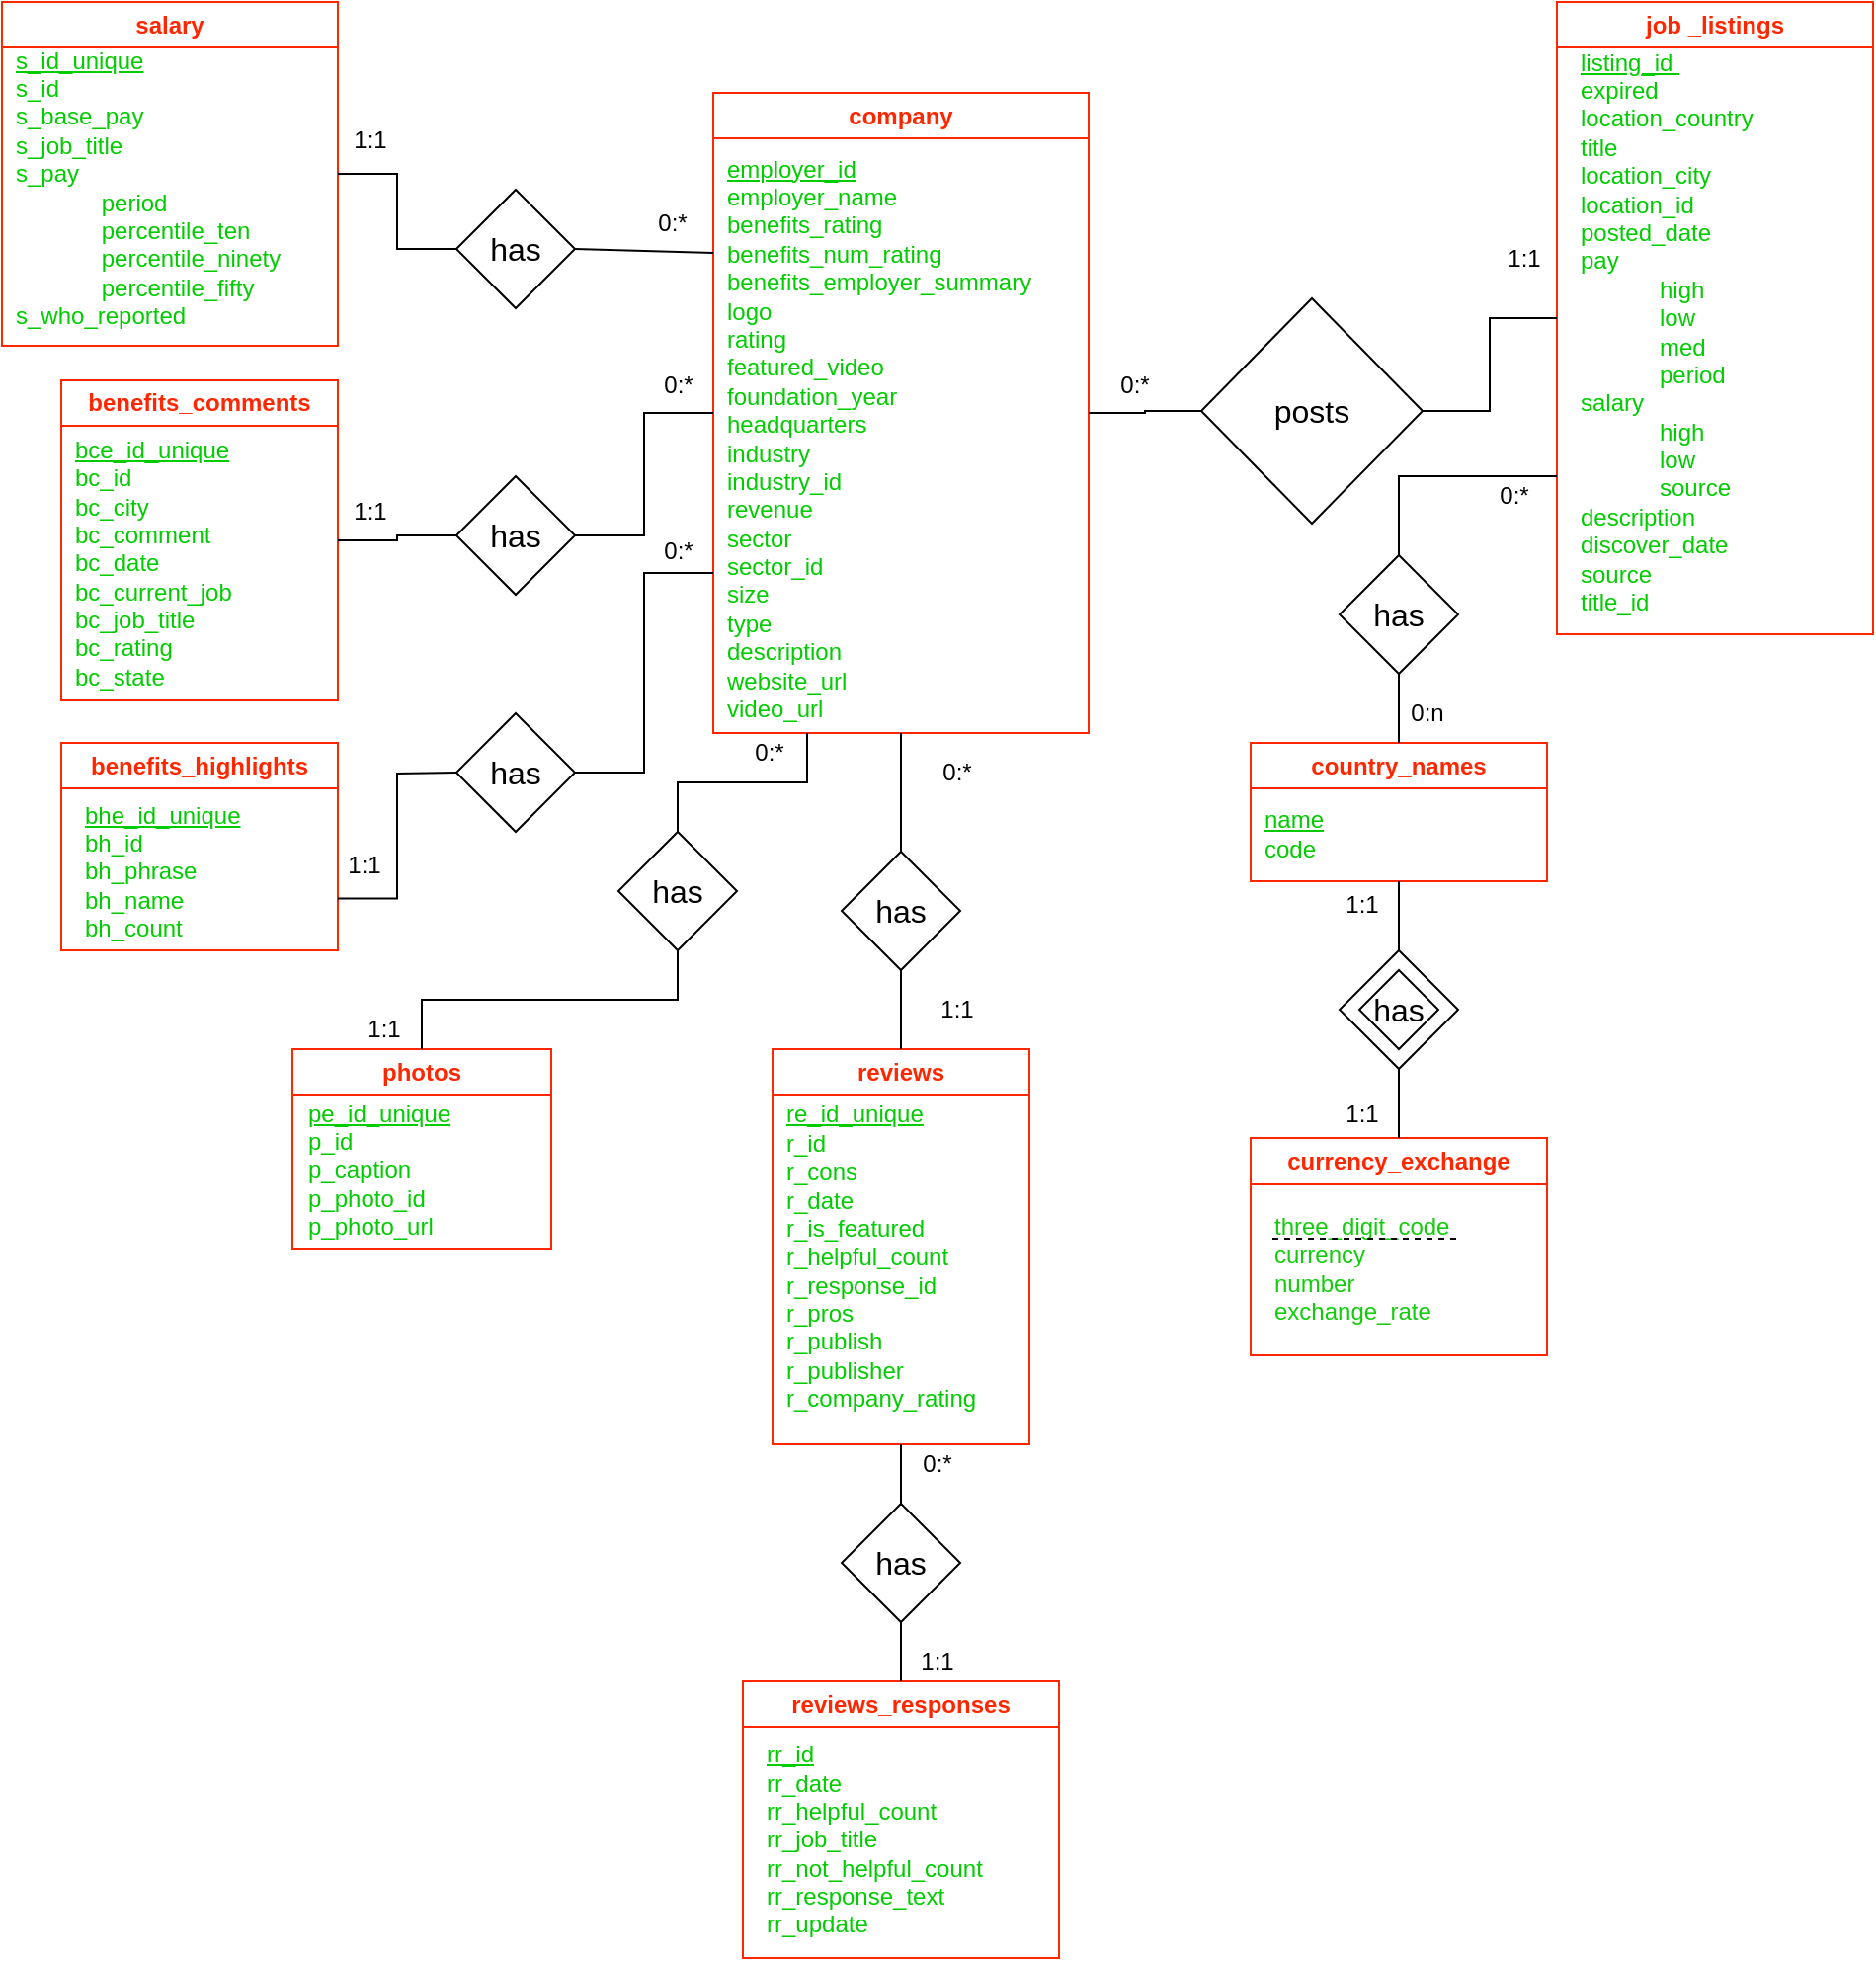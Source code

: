 <mxfile version="21.1.8" type="device">
  <diagram name="Page-1" id="e4mxoKHnR1RlSHyS7ilc">
    <mxGraphModel dx="386" dy="476" grid="1" gridSize="10" guides="1" tooltips="1" connect="1" arrows="1" fold="1" page="1" pageScale="1" pageWidth="850" pageHeight="1100" math="0" shadow="0">
      <root>
        <mxCell id="0" />
        <mxCell id="1" parent="0" />
        <mxCell id="_ICEIOHpA0E_arMUJKk7-4" value="&lt;font color=&quot;#ff2600&quot;&gt;&lt;span style=&quot;caret-color: rgb(255, 38, 0);&quot;&gt;company&lt;/span&gt;&lt;/font&gt;" style="swimlane;whiteSpace=wrap;html=1;strokeColor=#ff2600;" parent="1" vertex="1">
          <mxGeometry x="473" y="126" width="190" height="324" as="geometry" />
        </mxCell>
        <mxCell id="_ICEIOHpA0E_arMUJKk7-5" value="&lt;div style=&quot;&quot;&gt;&lt;font color=&quot;#00cc00&quot;&gt;&lt;span style=&quot;caret-color: rgb(0, 204, 0);&quot;&gt;&lt;u&gt;employer_id&lt;/u&gt;&lt;/span&gt;&lt;/font&gt;&lt;/div&gt;&lt;div style=&quot;&quot;&gt;&lt;font color=&quot;#00cc00&quot;&gt;&lt;span style=&quot;caret-color: rgb(0, 204, 0);&quot;&gt;employer_name&lt;/span&gt;&lt;/font&gt;&lt;/div&gt;&lt;div style=&quot;&quot;&gt;&lt;font color=&quot;#00cc00&quot;&gt;&lt;span style=&quot;caret-color: rgb(0, 204, 0);&quot;&gt;benefits_rating&lt;/span&gt;&lt;/font&gt;&lt;/div&gt;&lt;div style=&quot;&quot;&gt;&lt;font color=&quot;#00cc00&quot;&gt;&lt;span style=&quot;caret-color: rgb(0, 204, 0);&quot;&gt;benefits_num_rating&lt;/span&gt;&lt;/font&gt;&lt;/div&gt;&lt;div style=&quot;&quot;&gt;&lt;font color=&quot;#00cc00&quot;&gt;&lt;span style=&quot;caret-color: rgb(0, 204, 0);&quot;&gt;benefits_employer_summary&lt;/span&gt;&lt;/font&gt;&lt;/div&gt;&lt;div style=&quot;&quot;&gt;&lt;font color=&quot;#00cc00&quot;&gt;&lt;span style=&quot;caret-color: rgb(0, 204, 0);&quot;&gt;logo&lt;/span&gt;&lt;/font&gt;&lt;/div&gt;&lt;div style=&quot;&quot;&gt;&lt;font color=&quot;#00cc00&quot;&gt;&lt;span style=&quot;caret-color: rgb(0, 204, 0);&quot;&gt;rating&lt;/span&gt;&lt;/font&gt;&lt;/div&gt;&lt;div style=&quot;&quot;&gt;&lt;font color=&quot;#00cc00&quot;&gt;&lt;span style=&quot;caret-color: rgb(0, 204, 0);&quot;&gt;featured_video&lt;/span&gt;&lt;/font&gt;&lt;/div&gt;&lt;div style=&quot;&quot;&gt;&lt;font color=&quot;#00cc00&quot;&gt;&lt;span style=&quot;caret-color: rgb(0, 204, 0);&quot;&gt;foundation_year&lt;/span&gt;&lt;/font&gt;&lt;/div&gt;&lt;div style=&quot;&quot;&gt;&lt;font color=&quot;#00cc00&quot;&gt;&lt;span style=&quot;caret-color: rgb(0, 204, 0);&quot;&gt;headquarters&lt;/span&gt;&lt;/font&gt;&lt;/div&gt;&lt;div style=&quot;&quot;&gt;&lt;font color=&quot;#00cc00&quot;&gt;&lt;span style=&quot;caret-color: rgb(0, 204, 0);&quot;&gt;industry&lt;/span&gt;&lt;/font&gt;&lt;/div&gt;&lt;div style=&quot;&quot;&gt;&lt;font color=&quot;#00cc00&quot;&gt;&lt;span style=&quot;caret-color: rgb(0, 204, 0);&quot;&gt;industry_id&lt;/span&gt;&lt;/font&gt;&lt;/div&gt;&lt;div style=&quot;&quot;&gt;&lt;font color=&quot;#00cc00&quot;&gt;&lt;span style=&quot;caret-color: rgb(0, 204, 0);&quot;&gt;revenue&lt;/span&gt;&lt;/font&gt;&lt;/div&gt;&lt;div style=&quot;&quot;&gt;&lt;font color=&quot;#00cc00&quot;&gt;&lt;span style=&quot;caret-color: rgb(0, 204, 0);&quot;&gt;sector&lt;/span&gt;&lt;/font&gt;&lt;/div&gt;&lt;div style=&quot;&quot;&gt;&lt;font color=&quot;#00cc00&quot;&gt;&lt;span style=&quot;caret-color: rgb(0, 204, 0);&quot;&gt;sector_id&lt;/span&gt;&lt;/font&gt;&lt;/div&gt;&lt;div style=&quot;&quot;&gt;&lt;font color=&quot;#00cc00&quot;&gt;&lt;span style=&quot;caret-color: rgb(0, 204, 0);&quot;&gt;size&lt;/span&gt;&lt;/font&gt;&lt;/div&gt;&lt;div style=&quot;&quot;&gt;&lt;font color=&quot;#00cc00&quot;&gt;&lt;span style=&quot;caret-color: rgb(0, 204, 0);&quot;&gt;type&lt;/span&gt;&lt;/font&gt;&lt;/div&gt;&lt;div style=&quot;&quot;&gt;&lt;font color=&quot;#00cc00&quot;&gt;&lt;span style=&quot;caret-color: rgb(0, 204, 0);&quot;&gt;description&lt;/span&gt;&lt;/font&gt;&lt;/div&gt;&lt;div style=&quot;&quot;&gt;&lt;font color=&quot;#00cc00&quot;&gt;&lt;span style=&quot;caret-color: rgb(0, 204, 0);&quot;&gt;website_url&lt;/span&gt;&lt;/font&gt;&lt;/div&gt;&lt;div style=&quot;&quot;&gt;&lt;font color=&quot;#00cc00&quot;&gt;&lt;span style=&quot;caret-color: rgb(0, 204, 0);&quot;&gt;video_url&lt;/span&gt;&lt;/font&gt;&lt;/div&gt;" style="text;html=1;align=left;verticalAlign=middle;resizable=0;points=[];autosize=1;strokeColor=none;fillColor=none;" parent="_ICEIOHpA0E_arMUJKk7-4" vertex="1">
          <mxGeometry x="5" y="30" width="180" height="290" as="geometry" />
        </mxCell>
        <mxCell id="_ICEIOHpA0E_arMUJKk7-11" value="&lt;font color=&quot;#ff2600&quot;&gt;&lt;span style=&quot;caret-color: rgb(255, 38, 0);&quot;&gt;photos&lt;/span&gt;&lt;/font&gt;" style="swimlane;whiteSpace=wrap;html=1;strokeColor=#ff2600;" parent="1" vertex="1">
          <mxGeometry x="260" y="610" width="131" height="101" as="geometry" />
        </mxCell>
        <mxCell id="_ICEIOHpA0E_arMUJKk7-12" value="&lt;div style=&quot;&quot;&gt;&lt;font color=&quot;#00cc00&quot;&gt;&lt;span style=&quot;caret-color: rgb(0, 204, 0);&quot;&gt;&lt;u&gt;pe_id_unique&lt;/u&gt;&lt;/span&gt;&lt;/font&gt;&lt;/div&gt;&lt;div style=&quot;&quot;&gt;&lt;font color=&quot;#00cc00&quot;&gt;&lt;span style=&quot;caret-color: rgb(0, 204, 0);&quot;&gt;p_id&lt;/span&gt;&lt;/font&gt;&lt;/div&gt;&lt;div style=&quot;&quot;&gt;&lt;font color=&quot;#00cc00&quot;&gt;&lt;span style=&quot;caret-color: rgb(0, 204, 0);&quot;&gt;p_caption&lt;/span&gt;&lt;/font&gt;&lt;/div&gt;&lt;div style=&quot;&quot;&gt;&lt;font color=&quot;#00cc00&quot;&gt;&lt;span style=&quot;caret-color: rgb(0, 204, 0);&quot;&gt;p_photo_id&lt;/span&gt;&lt;/font&gt;&lt;/div&gt;&lt;div style=&quot;&quot;&gt;&lt;font color=&quot;#00cc00&quot;&gt;&lt;span style=&quot;caret-color: rgb(0, 204, 0);&quot;&gt;p_photo_url&lt;/span&gt;&lt;/font&gt;&lt;/div&gt;" style="text;html=1;align=left;verticalAlign=middle;resizable=0;points=[];autosize=1;strokeColor=none;fillColor=none;" parent="_ICEIOHpA0E_arMUJKk7-11" vertex="1">
          <mxGeometry x="6" y="21" width="100" height="80" as="geometry" />
        </mxCell>
        <mxCell id="_ICEIOHpA0E_arMUJKk7-13" value="&lt;font color=&quot;#ff2600&quot;&gt;&lt;span style=&quot;caret-color: rgb(255, 38, 0);&quot;&gt;reviews&lt;/span&gt;&lt;/font&gt;" style="swimlane;whiteSpace=wrap;html=1;strokeColor=#ff2600;" parent="1" vertex="1">
          <mxGeometry x="503" y="610" width="130" height="200" as="geometry" />
        </mxCell>
        <mxCell id="_ICEIOHpA0E_arMUJKk7-14" value="&lt;div style=&quot;&quot;&gt;&lt;font color=&quot;#00cc00&quot;&gt;&lt;span style=&quot;caret-color: rgb(0, 204, 0);&quot;&gt;&lt;u&gt;re_id_unique&lt;/u&gt;&lt;/span&gt;&lt;/font&gt;&lt;/div&gt;&lt;div style=&quot;&quot;&gt;&lt;font color=&quot;#00cc00&quot;&gt;&lt;span style=&quot;caret-color: rgb(0, 204, 0);&quot;&gt;r_id&lt;/span&gt;&lt;/font&gt;&lt;/div&gt;&lt;div style=&quot;&quot;&gt;&lt;font color=&quot;#00cc00&quot;&gt;&lt;span style=&quot;caret-color: rgb(0, 204, 0);&quot;&gt;r_cons&lt;/span&gt;&lt;/font&gt;&lt;/div&gt;&lt;div style=&quot;&quot;&gt;&lt;font color=&quot;#00cc00&quot;&gt;&lt;span style=&quot;caret-color: rgb(0, 204, 0);&quot;&gt;r_date&lt;/span&gt;&lt;/font&gt;&lt;/div&gt;&lt;div style=&quot;&quot;&gt;&lt;font color=&quot;#00cc00&quot;&gt;&lt;span style=&quot;caret-color: rgb(0, 204, 0);&quot;&gt;r_is_featured&lt;/span&gt;&lt;/font&gt;&lt;/div&gt;&lt;div style=&quot;&quot;&gt;&lt;font color=&quot;#00cc00&quot;&gt;&lt;span style=&quot;caret-color: rgb(0, 204, 0);&quot;&gt;r_helpful_count&lt;/span&gt;&lt;/font&gt;&lt;/div&gt;&lt;div style=&quot;&quot;&gt;&lt;font color=&quot;#00cc00&quot;&gt;&lt;span style=&quot;caret-color: rgb(0, 204, 0);&quot;&gt;r_response_id&lt;/span&gt;&lt;/font&gt;&lt;/div&gt;&lt;div style=&quot;&quot;&gt;&lt;font color=&quot;#00cc00&quot;&gt;&lt;span style=&quot;caret-color: rgb(0, 204, 0);&quot;&gt;r_pros&lt;/span&gt;&lt;/font&gt;&lt;/div&gt;&lt;div style=&quot;&quot;&gt;&lt;font color=&quot;#00cc00&quot;&gt;&lt;span style=&quot;caret-color: rgb(0, 204, 0);&quot;&gt;r_publish&lt;/span&gt;&lt;/font&gt;&lt;/div&gt;&lt;div style=&quot;&quot;&gt;&lt;font color=&quot;#00cc00&quot;&gt;&lt;span style=&quot;caret-color: rgb(0, 204, 0);&quot;&gt;r_publisher&lt;/span&gt;&lt;/font&gt;&lt;/div&gt;&lt;div style=&quot;&quot;&gt;&lt;font color=&quot;#00cc00&quot;&gt;&lt;span style=&quot;caret-color: rgb(0, 204, 0);&quot;&gt;r_company_rating&lt;/span&gt;&lt;/font&gt;&lt;/div&gt;" style="text;html=1;align=left;verticalAlign=middle;resizable=0;points=[];autosize=1;strokeColor=none;fillColor=none;" parent="_ICEIOHpA0E_arMUJKk7-13" vertex="1">
          <mxGeometry x="5" y="20" width="120" height="170" as="geometry" />
        </mxCell>
        <mxCell id="mNTclB5nGiLtDmcSX_Mv-4" value="&lt;font color=&quot;#ff2600&quot;&gt;&lt;span style=&quot;caret-color: rgb(255, 38, 0);&quot;&gt;benefits_comments&lt;/span&gt;&lt;/font&gt;" style="swimlane;whiteSpace=wrap;html=1;strokeColor=#ff2600;" parent="1" vertex="1">
          <mxGeometry x="143" y="271.5" width="140" height="162" as="geometry" />
        </mxCell>
        <mxCell id="mNTclB5nGiLtDmcSX_Mv-5" value="&lt;div style=&quot;&quot;&gt;&lt;font color=&quot;#00cc00&quot;&gt;&lt;span style=&quot;caret-color: rgb(0, 204, 0);&quot;&gt;&lt;u&gt;bce_id_unique&lt;/u&gt;&lt;/span&gt;&lt;/font&gt;&lt;/div&gt;&lt;div style=&quot;&quot;&gt;&lt;font color=&quot;#00cc00&quot;&gt;&lt;span style=&quot;caret-color: rgb(0, 204, 0);&quot;&gt;bc_id&lt;/span&gt;&lt;/font&gt;&lt;/div&gt;&lt;div style=&quot;&quot;&gt;&lt;font color=&quot;#00cc00&quot;&gt;&lt;span style=&quot;caret-color: rgb(0, 204, 0);&quot;&gt;bc_city&lt;/span&gt;&lt;/font&gt;&lt;/div&gt;&lt;div style=&quot;&quot;&gt;&lt;font color=&quot;#00cc00&quot;&gt;&lt;span style=&quot;caret-color: rgb(0, 204, 0);&quot;&gt;bc_comment&lt;/span&gt;&lt;/font&gt;&lt;/div&gt;&lt;div style=&quot;&quot;&gt;&lt;font color=&quot;#00cc00&quot;&gt;&lt;span style=&quot;caret-color: rgb(0, 204, 0);&quot;&gt;bc_date&lt;/span&gt;&lt;/font&gt;&lt;/div&gt;&lt;div style=&quot;&quot;&gt;&lt;font color=&quot;#00cc00&quot;&gt;&lt;span style=&quot;caret-color: rgb(0, 204, 0);&quot;&gt;bc_current_job&lt;/span&gt;&lt;/font&gt;&lt;/div&gt;&lt;div style=&quot;&quot;&gt;&lt;font color=&quot;#00cc00&quot;&gt;&lt;span style=&quot;caret-color: rgb(0, 204, 0);&quot;&gt;bc_job_title&lt;/span&gt;&lt;/font&gt;&lt;/div&gt;&lt;div style=&quot;&quot;&gt;&lt;font color=&quot;#00cc00&quot;&gt;&lt;span style=&quot;caret-color: rgb(0, 204, 0);&quot;&gt;bc_rating&lt;/span&gt;&lt;/font&gt;&lt;/div&gt;&lt;div style=&quot;&quot;&gt;&lt;font color=&quot;#00cc00&quot;&gt;&lt;span style=&quot;caret-color: rgb(0, 204, 0);&quot;&gt;bc_state&lt;/span&gt;&lt;/font&gt;&lt;/div&gt;" style="text;html=1;align=left;verticalAlign=middle;resizable=0;points=[];autosize=1;strokeColor=none;fillColor=none;" parent="mNTclB5nGiLtDmcSX_Mv-4" vertex="1">
          <mxGeometry x="5" y="22" width="100" height="140" as="geometry" />
        </mxCell>
        <mxCell id="mNTclB5nGiLtDmcSX_Mv-7" value="&lt;font color=&quot;#ff2600&quot;&gt;&lt;span style=&quot;caret-color: rgb(255, 38, 0);&quot;&gt;benefits_highlights&lt;/span&gt;&lt;/font&gt;" style="swimlane;whiteSpace=wrap;html=1;strokeColor=#ff2600;" parent="1" vertex="1">
          <mxGeometry x="143" y="455" width="140" height="105" as="geometry" />
        </mxCell>
        <mxCell id="mNTclB5nGiLtDmcSX_Mv-8" value="&lt;div style=&quot;&quot;&gt;&lt;font color=&quot;#00cc00&quot;&gt;&lt;span style=&quot;caret-color: rgb(0, 204, 0);&quot;&gt;&lt;u&gt;bhe_id_unique&lt;/u&gt;&lt;/span&gt;&lt;/font&gt;&lt;/div&gt;&lt;div style=&quot;&quot;&gt;&lt;font color=&quot;#00cc00&quot;&gt;&lt;span style=&quot;caret-color: rgb(0, 204, 0);&quot;&gt;bh_id&lt;/span&gt;&lt;/font&gt;&lt;/div&gt;&lt;div style=&quot;&quot;&gt;&lt;font color=&quot;#00cc00&quot;&gt;&lt;span style=&quot;caret-color: rgb(0, 204, 0);&quot;&gt;bh_phrase&lt;/span&gt;&lt;/font&gt;&lt;/div&gt;&lt;div style=&quot;&quot;&gt;&lt;font color=&quot;#00cc00&quot;&gt;&lt;span style=&quot;caret-color: rgb(0, 204, 0);&quot;&gt;bh_name&lt;/span&gt;&lt;/font&gt;&lt;/div&gt;&lt;div style=&quot;&quot;&gt;&lt;font color=&quot;#00cc00&quot;&gt;&lt;span style=&quot;caret-color: rgb(0, 204, 0);&quot;&gt;bh_count&lt;/span&gt;&lt;/font&gt;&lt;/div&gt;" style="text;html=1;align=left;verticalAlign=middle;resizable=0;points=[];autosize=1;strokeColor=none;fillColor=none;" parent="mNTclB5nGiLtDmcSX_Mv-7" vertex="1">
          <mxGeometry x="10" y="25" width="100" height="80" as="geometry" />
        </mxCell>
        <mxCell id="mNTclB5nGiLtDmcSX_Mv-11" value="&lt;font color=&quot;#ff2600&quot;&gt;&lt;span style=&quot;caret-color: rgb(255, 38, 0);&quot;&gt;reviews_responses&lt;/span&gt;&lt;/font&gt;" style="swimlane;whiteSpace=wrap;html=1;strokeColor=#ff2600;" parent="1" vertex="1">
          <mxGeometry x="488" y="930" width="160" height="140" as="geometry" />
        </mxCell>
        <mxCell id="mNTclB5nGiLtDmcSX_Mv-12" value="&lt;div style=&quot;&quot;&gt;&lt;font color=&quot;#00cc00&quot;&gt;&lt;span style=&quot;caret-color: rgb(0, 204, 0);&quot;&gt;&lt;u&gt;rr_id&lt;/u&gt;&lt;/span&gt;&lt;/font&gt;&lt;/div&gt;&lt;div style=&quot;&quot;&gt;&lt;font color=&quot;#00cc00&quot;&gt;&lt;span style=&quot;caret-color: rgb(0, 204, 0);&quot;&gt;rr_date&lt;/span&gt;&lt;/font&gt;&lt;/div&gt;&lt;div style=&quot;&quot;&gt;&lt;font color=&quot;#00cc00&quot;&gt;&lt;span style=&quot;caret-color: rgb(0, 204, 0);&quot;&gt;rr_helpful_count&lt;/span&gt;&lt;/font&gt;&lt;/div&gt;&lt;div style=&quot;&quot;&gt;&lt;font color=&quot;#00cc00&quot;&gt;&lt;span style=&quot;caret-color: rgb(0, 204, 0);&quot;&gt;rr_job_title&lt;/span&gt;&lt;/font&gt;&lt;/div&gt;&lt;div style=&quot;&quot;&gt;&lt;font color=&quot;#00cc00&quot;&gt;&lt;span style=&quot;caret-color: rgb(0, 204, 0);&quot;&gt;rr_not_helpful_count&lt;/span&gt;&lt;/font&gt;&lt;/div&gt;&lt;div style=&quot;&quot;&gt;&lt;font color=&quot;#00cc00&quot;&gt;&lt;span style=&quot;caret-color: rgb(0, 204, 0);&quot;&gt;rr_response_text&lt;/span&gt;&lt;/font&gt;&lt;/div&gt;&lt;div style=&quot;&quot;&gt;&lt;font color=&quot;#00cc00&quot;&gt;&lt;span style=&quot;caret-color: rgb(0, 204, 0);&quot;&gt;rr_update&lt;/span&gt;&lt;/font&gt;&lt;/div&gt;" style="text;html=1;align=left;verticalAlign=middle;resizable=0;points=[];autosize=1;strokeColor=none;fillColor=none;" parent="mNTclB5nGiLtDmcSX_Mv-11" vertex="1">
          <mxGeometry x="10" y="25" width="130" height="110" as="geometry" />
        </mxCell>
        <mxCell id="mNTclB5nGiLtDmcSX_Mv-13" value="&lt;font color=&quot;#ff2600&quot;&gt;&lt;span style=&quot;caret-color: rgb(255, 38, 0);&quot;&gt;salary&lt;/span&gt;&lt;/font&gt;" style="swimlane;whiteSpace=wrap;html=1;strokeColor=#ff2600;startSize=23;" parent="1" vertex="1">
          <mxGeometry x="113" y="80" width="170" height="174" as="geometry" />
        </mxCell>
        <mxCell id="mNTclB5nGiLtDmcSX_Mv-14" value="&lt;div style=&quot;&quot;&gt;&lt;font color=&quot;#00cc00&quot;&gt;&lt;span style=&quot;caret-color: rgb(0, 204, 0);&quot;&gt;&lt;u&gt;s_id_unique&lt;/u&gt;&lt;/span&gt;&lt;/font&gt;&lt;/div&gt;&lt;div style=&quot;&quot;&gt;&lt;font color=&quot;#00cc00&quot;&gt;&lt;span style=&quot;caret-color: rgb(0, 204, 0);&quot;&gt;s_id&lt;/span&gt;&lt;/font&gt;&lt;/div&gt;&lt;div style=&quot;&quot;&gt;&lt;font color=&quot;#00cc00&quot;&gt;&lt;span style=&quot;caret-color: rgb(0, 204, 0);&quot;&gt;s_base_pay&lt;/span&gt;&lt;/font&gt;&lt;/div&gt;&lt;div style=&quot;&quot;&gt;&lt;font color=&quot;#00cc00&quot;&gt;&lt;span style=&quot;caret-color: rgb(0, 204, 0);&quot;&gt;s_job_title&lt;/span&gt;&lt;/font&gt;&lt;/div&gt;&lt;div style=&quot;&quot;&gt;&lt;span style=&quot;caret-color: rgb(0, 204, 0); color: rgb(0, 204, 0); background-color: initial;&quot;&gt;s_pay&lt;/span&gt;&lt;/div&gt;&lt;blockquote style=&quot;margin: 0 0 0 40px; border: none; padding: 0px;&quot;&gt;&lt;span style=&quot;caret-color: rgb(0, 204, 0); color: rgb(0, 204, 0); white-space: pre;&quot;&gt; &lt;/span&gt;&lt;span style=&quot;caret-color: rgb(0, 204, 0); color: rgb(0, 204, 0);&quot;&gt;period&lt;br&gt;&lt;/span&gt;&lt;span style=&quot;caret-color: rgb(0, 204, 0); color: rgb(0, 204, 0); white-space: pre;&quot;&gt; &lt;/span&gt;&lt;span style=&quot;caret-color: rgb(0, 204, 0); color: rgb(0, 204, 0);&quot;&gt;percentile_ten&lt;br&gt;&lt;/span&gt;&lt;span style=&quot;caret-color: rgb(0, 204, 0); color: rgb(0, 204, 0); white-space: pre;&quot;&gt; &lt;/span&gt;&lt;span style=&quot;caret-color: rgb(0, 204, 0); color: rgb(0, 204, 0);&quot;&gt;percentile_ninety&lt;/span&gt;&lt;div style=&quot;&quot;&gt;&lt;font color=&quot;#00cc00&quot;&gt;&lt;span style=&quot;caret-color: rgb(0, 204, 0);&quot;&gt;&lt;span style=&quot;white-space: pre;&quot;&gt; &lt;/span&gt;percentile_fifty&lt;/span&gt;&lt;/font&gt;&lt;/div&gt;&lt;/blockquote&gt;&lt;div style=&quot;&quot;&gt;&lt;font color=&quot;#00cc00&quot;&gt;&lt;span style=&quot;caret-color: rgb(0, 204, 0);&quot;&gt;s_who_reported&lt;/span&gt;&lt;/font&gt;&lt;/div&gt;" style="text;html=1;align=left;verticalAlign=middle;resizable=0;points=[];autosize=1;strokeColor=none;fillColor=none;" parent="mNTclB5nGiLtDmcSX_Mv-13" vertex="1">
          <mxGeometry x="5" y="19" width="160" height="150" as="geometry" />
        </mxCell>
        <mxCell id="mNTclB5nGiLtDmcSX_Mv-15" value="has" style="rhombus;whiteSpace=wrap;html=1;fontSize=16;" parent="1" vertex="1">
          <mxGeometry x="343" y="175" width="60" height="60" as="geometry" />
        </mxCell>
        <mxCell id="mNTclB5nGiLtDmcSX_Mv-28" value="&lt;font color=&quot;#ff2600&quot;&gt;&lt;span style=&quot;caret-color: rgb(255, 38, 0);&quot;&gt;job _listings&lt;/span&gt;&lt;/font&gt;" style="swimlane;whiteSpace=wrap;html=1;strokeColor=#ff2600;" parent="1" vertex="1">
          <mxGeometry x="900" y="80" width="160" height="320" as="geometry" />
        </mxCell>
        <mxCell id="mNTclB5nGiLtDmcSX_Mv-29" value="&lt;div style=&quot;&quot;&gt;&lt;font color=&quot;#00cc00&quot;&gt;&lt;span style=&quot;caret-color: rgb(0, 204, 0);&quot;&gt;&lt;u&gt;listing_id&amp;nbsp;&lt;/u&gt;&lt;/span&gt;&lt;/font&gt;&lt;/div&gt;&lt;div style=&quot;&quot;&gt;&lt;font color=&quot;#00cc00&quot;&gt;&lt;span style=&quot;caret-color: rgb(0, 204, 0);&quot;&gt;expired&lt;/span&gt;&lt;/font&gt;&lt;/div&gt;&lt;div style=&quot;&quot;&gt;&lt;font color=&quot;#00cc00&quot;&gt;&lt;span style=&quot;caret-color: rgb(0, 204, 0);&quot;&gt;location_country&lt;/span&gt;&lt;/font&gt;&lt;/div&gt;&lt;div style=&quot;&quot;&gt;&lt;font color=&quot;#00cc00&quot;&gt;&lt;span style=&quot;caret-color: rgb(0, 204, 0);&quot;&gt;title&lt;/span&gt;&lt;/font&gt;&lt;/div&gt;&lt;div style=&quot;&quot;&gt;&lt;font color=&quot;#00cc00&quot;&gt;&lt;span style=&quot;caret-color: rgb(0, 204, 0);&quot;&gt;location_city&lt;/span&gt;&lt;/font&gt;&lt;/div&gt;&lt;div style=&quot;&quot;&gt;&lt;font color=&quot;#00cc00&quot;&gt;&lt;span style=&quot;caret-color: rgb(0, 204, 0);&quot;&gt;location_id&lt;/span&gt;&lt;/font&gt;&lt;/div&gt;&lt;div style=&quot;&quot;&gt;&lt;font color=&quot;#00cc00&quot;&gt;&lt;span style=&quot;caret-color: rgb(0, 204, 0);&quot;&gt;posted_date&lt;/span&gt;&lt;/font&gt;&lt;/div&gt;&lt;div style=&quot;&quot;&gt;&lt;font color=&quot;#00cc00&quot;&gt;&lt;span style=&quot;caret-color: rgb(0, 204, 0);&quot;&gt;pay&lt;/span&gt;&lt;/font&gt;&lt;/div&gt;&lt;blockquote style=&quot;margin: 0 0 0 40px; border: none; padding: 0px;&quot;&gt;&lt;div style=&quot;&quot;&gt;&lt;font color=&quot;#00cc00&quot;&gt;&lt;span style=&quot;caret-color: rgb(0, 204, 0);&quot;&gt;high&lt;/span&gt;&lt;/font&gt;&lt;/div&gt;&lt;div style=&quot;&quot;&gt;&lt;font color=&quot;#00cc00&quot;&gt;&lt;span style=&quot;caret-color: rgb(0, 204, 0);&quot;&gt;low&lt;/span&gt;&lt;/font&gt;&lt;/div&gt;&lt;div style=&quot;&quot;&gt;&lt;font color=&quot;#00cc00&quot;&gt;&lt;span style=&quot;caret-color: rgb(0, 204, 0);&quot;&gt;med&lt;/span&gt;&lt;/font&gt;&lt;/div&gt;&lt;div style=&quot;&quot;&gt;&lt;span style=&quot;caret-color: rgb(0, 204, 0); color: rgb(0, 204, 0);&quot;&gt;period&lt;/span&gt;&lt;/div&gt;&lt;/blockquote&gt;&lt;div style=&quot;&quot;&gt;&lt;font color=&quot;#00cc00&quot;&gt;&lt;span style=&quot;caret-color: rgb(0, 204, 0);&quot;&gt;salary&lt;/span&gt;&lt;/font&gt;&lt;/div&gt;&lt;blockquote style=&quot;margin: 0 0 0 40px; border: none; padding: 0px;&quot;&gt;&lt;div style=&quot;&quot;&gt;&lt;font color=&quot;#00cc00&quot;&gt;&lt;span style=&quot;caret-color: rgb(0, 204, 0);&quot;&gt;high&lt;/span&gt;&lt;/font&gt;&lt;/div&gt;&lt;div style=&quot;&quot;&gt;&lt;font color=&quot;#00cc00&quot;&gt;&lt;span style=&quot;caret-color: rgb(0, 204, 0);&quot;&gt;low&lt;/span&gt;&lt;/font&gt;&lt;/div&gt;&lt;div style=&quot;&quot;&gt;&lt;font color=&quot;#00cc00&quot;&gt;&lt;span style=&quot;caret-color: rgb(0, 204, 0);&quot;&gt;source&lt;/span&gt;&lt;/font&gt;&lt;/div&gt;&lt;/blockquote&gt;&lt;div style=&quot;&quot;&gt;&lt;font color=&quot;#00cc00&quot;&gt;&lt;span style=&quot;caret-color: rgb(0, 204, 0);&quot;&gt;description&lt;/span&gt;&lt;/font&gt;&lt;/div&gt;&lt;div style=&quot;&quot;&gt;&lt;font color=&quot;#00cc00&quot;&gt;&lt;span style=&quot;caret-color: rgb(0, 204, 0);&quot;&gt;discover_date&lt;/span&gt;&lt;/font&gt;&lt;/div&gt;&lt;div style=&quot;&quot;&gt;&lt;font color=&quot;#00cc00&quot;&gt;&lt;span style=&quot;caret-color: rgb(0, 204, 0);&quot;&gt;source&lt;/span&gt;&lt;/font&gt;&lt;/div&gt;&lt;div style=&quot;&quot;&gt;&lt;font color=&quot;#00cc00&quot;&gt;&lt;span style=&quot;caret-color: rgb(0, 204, 0);&quot;&gt;title_id&lt;/span&gt;&lt;/font&gt;&lt;/div&gt;" style="text;html=1;align=left;verticalAlign=middle;resizable=0;points=[];autosize=1;strokeColor=none;fillColor=none;" parent="mNTclB5nGiLtDmcSX_Mv-28" vertex="1">
          <mxGeometry x="10" y="22" width="110" height="290" as="geometry" />
        </mxCell>
        <mxCell id="I-GKPSnhCGYro7YhGB8j-4" value="has" style="rhombus;whiteSpace=wrap;html=1;fontSize=16;" parent="1" vertex="1">
          <mxGeometry x="343" y="320" width="60" height="60" as="geometry" />
        </mxCell>
        <mxCell id="I-GKPSnhCGYro7YhGB8j-5" value="has" style="rhombus;whiteSpace=wrap;html=1;fontSize=16;" parent="1" vertex="1">
          <mxGeometry x="343" y="440" width="60" height="60" as="geometry" />
        </mxCell>
        <mxCell id="I-GKPSnhCGYro7YhGB8j-6" value="has" style="rhombus;whiteSpace=wrap;html=1;fontSize=16;" parent="1" vertex="1">
          <mxGeometry x="425" y="500" width="60" height="60" as="geometry" />
        </mxCell>
        <mxCell id="I-GKPSnhCGYro7YhGB8j-7" value="has" style="rhombus;whiteSpace=wrap;html=1;fontSize=16;" parent="1" vertex="1">
          <mxGeometry x="538" y="510" width="60" height="60" as="geometry" />
        </mxCell>
        <mxCell id="I-GKPSnhCGYro7YhGB8j-11" value="" style="endArrow=none;html=1;rounded=0;exitX=0;exitY=0.5;exitDx=0;exitDy=0;entryX=1;entryY=0.5;entryDx=0;entryDy=0;edgeStyle=orthogonalEdgeStyle;" parent="1" source="mNTclB5nGiLtDmcSX_Mv-15" target="mNTclB5nGiLtDmcSX_Mv-13" edge="1">
          <mxGeometry width="50" height="50" relative="1" as="geometry">
            <mxPoint x="393" y="260" as="sourcePoint" />
            <mxPoint x="273" y="250" as="targetPoint" />
          </mxGeometry>
        </mxCell>
        <mxCell id="I-GKPSnhCGYro7YhGB8j-12" value="" style="endArrow=none;html=1;rounded=0;exitX=1;exitY=0.5;exitDx=0;exitDy=0;entryX=0;entryY=0.5;entryDx=0;entryDy=0;edgeStyle=orthogonalEdgeStyle;" parent="1" source="mNTclB5nGiLtDmcSX_Mv-4" target="I-GKPSnhCGYro7YhGB8j-4" edge="1">
          <mxGeometry width="50" height="50" relative="1" as="geometry">
            <mxPoint x="443" y="480" as="sourcePoint" />
            <mxPoint x="493" y="430" as="targetPoint" />
          </mxGeometry>
        </mxCell>
        <mxCell id="I-GKPSnhCGYro7YhGB8j-13" value="" style="endArrow=none;html=1;rounded=0;exitX=0;exitY=0.5;exitDx=0;exitDy=0;entryX=1;entryY=0.5;entryDx=0;entryDy=0;edgeStyle=orthogonalEdgeStyle;" parent="1" source="_ICEIOHpA0E_arMUJKk7-4" target="I-GKPSnhCGYro7YhGB8j-4" edge="1">
          <mxGeometry width="50" height="50" relative="1" as="geometry">
            <mxPoint x="293" y="408" as="sourcePoint" />
            <mxPoint x="353" y="370" as="targetPoint" />
          </mxGeometry>
        </mxCell>
        <mxCell id="I-GKPSnhCGYro7YhGB8j-14" value="" style="endArrow=none;html=1;rounded=0;exitX=1;exitY=0.5;exitDx=0;exitDy=0;entryX=0;entryY=0.25;entryDx=0;entryDy=0;" parent="1" source="mNTclB5nGiLtDmcSX_Mv-15" target="_ICEIOHpA0E_arMUJKk7-4" edge="1">
          <mxGeometry width="50" height="50" relative="1" as="geometry">
            <mxPoint x="443" y="490" as="sourcePoint" />
            <mxPoint x="493" y="440" as="targetPoint" />
          </mxGeometry>
        </mxCell>
        <mxCell id="I-GKPSnhCGYro7YhGB8j-16" value="" style="endArrow=none;html=1;rounded=0;exitX=1;exitY=0.5;exitDx=0;exitDy=0;entryX=0;entryY=0.75;entryDx=0;entryDy=0;edgeStyle=orthogonalEdgeStyle;" parent="1" source="I-GKPSnhCGYro7YhGB8j-5" target="_ICEIOHpA0E_arMUJKk7-4" edge="1">
          <mxGeometry width="50" height="50" relative="1" as="geometry">
            <mxPoint x="443" y="580" as="sourcePoint" />
            <mxPoint x="453" y="450" as="targetPoint" />
          </mxGeometry>
        </mxCell>
        <mxCell id="I-GKPSnhCGYro7YhGB8j-17" value="" style="endArrow=none;html=1;rounded=0;exitX=0.5;exitY=0;exitDx=0;exitDy=0;entryX=0.5;entryY=1;entryDx=0;entryDy=0;edgeStyle=orthogonalEdgeStyle;" parent="1" source="_ICEIOHpA0E_arMUJKk7-11" target="I-GKPSnhCGYro7YhGB8j-6" edge="1">
          <mxGeometry width="50" height="50" relative="1" as="geometry">
            <mxPoint x="590" y="510" as="sourcePoint" />
            <mxPoint x="640" y="460" as="targetPoint" />
          </mxGeometry>
        </mxCell>
        <mxCell id="I-GKPSnhCGYro7YhGB8j-18" value="" style="endArrow=none;html=1;rounded=0;exitX=0.5;exitY=0;exitDx=0;exitDy=0;entryX=0.25;entryY=1;entryDx=0;entryDy=0;edgeStyle=orthogonalEdgeStyle;" parent="1" source="I-GKPSnhCGYro7YhGB8j-6" target="_ICEIOHpA0E_arMUJKk7-4" edge="1">
          <mxGeometry width="50" height="50" relative="1" as="geometry">
            <mxPoint x="523" y="600" as="sourcePoint" />
            <mxPoint x="540" y="470" as="targetPoint" />
          </mxGeometry>
        </mxCell>
        <mxCell id="I-GKPSnhCGYro7YhGB8j-19" value="" style="endArrow=none;html=1;rounded=0;exitX=0.5;exitY=0;exitDx=0;exitDy=0;entryX=0.5;entryY=1;entryDx=0;entryDy=0;edgeStyle=orthogonalEdgeStyle;" parent="1" source="I-GKPSnhCGYro7YhGB8j-7" target="_ICEIOHpA0E_arMUJKk7-4" edge="1">
          <mxGeometry width="50" height="50" relative="1" as="geometry">
            <mxPoint x="536" y="510" as="sourcePoint" />
            <mxPoint x="610" y="470" as="targetPoint" />
          </mxGeometry>
        </mxCell>
        <mxCell id="I-GKPSnhCGYro7YhGB8j-20" value="" style="endArrow=none;html=1;rounded=0;exitX=0.5;exitY=1;exitDx=0;exitDy=0;entryX=0.5;entryY=0;entryDx=0;entryDy=0;edgeStyle=orthogonalEdgeStyle;" parent="1" source="I-GKPSnhCGYro7YhGB8j-7" target="_ICEIOHpA0E_arMUJKk7-13" edge="1">
          <mxGeometry width="50" height="50" relative="1" as="geometry">
            <mxPoint x="660" y="510" as="sourcePoint" />
            <mxPoint x="626" y="457" as="targetPoint" />
          </mxGeometry>
        </mxCell>
        <mxCell id="I-GKPSnhCGYro7YhGB8j-21" value="has" style="rhombus;whiteSpace=wrap;html=1;fontSize=16;" parent="1" vertex="1">
          <mxGeometry x="538" y="840" width="60" height="60" as="geometry" />
        </mxCell>
        <mxCell id="I-GKPSnhCGYro7YhGB8j-22" value="" style="endArrow=none;html=1;rounded=0;exitX=0.5;exitY=0;exitDx=0;exitDy=0;entryX=0.5;entryY=1;entryDx=0;entryDy=0;" parent="1" source="I-GKPSnhCGYro7YhGB8j-21" target="_ICEIOHpA0E_arMUJKk7-13" edge="1">
          <mxGeometry width="50" height="50" relative="1" as="geometry">
            <mxPoint x="530" y="770" as="sourcePoint" />
            <mxPoint x="600" y="810" as="targetPoint" />
          </mxGeometry>
        </mxCell>
        <mxCell id="I-GKPSnhCGYro7YhGB8j-23" value="" style="endArrow=none;html=1;rounded=0;exitX=0.5;exitY=0;exitDx=0;exitDy=0;entryX=0.5;entryY=1;entryDx=0;entryDy=0;" parent="1" source="mNTclB5nGiLtDmcSX_Mv-11" target="I-GKPSnhCGYro7YhGB8j-21" edge="1">
          <mxGeometry width="50" height="50" relative="1" as="geometry">
            <mxPoint x="578" y="850" as="sourcePoint" />
            <mxPoint x="578" y="820" as="targetPoint" />
          </mxGeometry>
        </mxCell>
        <mxCell id="I-GKPSnhCGYro7YhGB8j-24" value="has" style="rhombus;whiteSpace=wrap;html=1;fontSize=16;" parent="1" vertex="1">
          <mxGeometry x="790" y="360" width="60" height="60" as="geometry" />
        </mxCell>
        <mxCell id="I-GKPSnhCGYro7YhGB8j-25" value="" style="endArrow=none;html=1;rounded=0;exitX=0.5;exitY=0;exitDx=0;exitDy=0;entryX=0;entryY=0.75;entryDx=0;entryDy=0;edgeStyle=orthogonalEdgeStyle;" parent="1" source="I-GKPSnhCGYro7YhGB8j-24" target="mNTclB5nGiLtDmcSX_Mv-28" edge="1">
          <mxGeometry width="50" height="50" relative="1" as="geometry">
            <mxPoint x="638" y="530" as="sourcePoint" />
            <mxPoint x="930" y="350" as="targetPoint" />
          </mxGeometry>
        </mxCell>
        <mxCell id="I-GKPSnhCGYro7YhGB8j-26" value="" style="group" parent="1" vertex="1" connectable="0">
          <mxGeometry x="745" y="455" width="150" height="70" as="geometry" />
        </mxCell>
        <mxCell id="_ICEIOHpA0E_arMUJKk7-1" value="&lt;font color=&quot;#ff2600&quot;&gt;country_names&lt;/font&gt;" style="swimlane;whiteSpace=wrap;html=1;strokeColor=#ff2600;" parent="I-GKPSnhCGYro7YhGB8j-26" vertex="1">
          <mxGeometry width="150" height="70" as="geometry" />
        </mxCell>
        <mxCell id="_ICEIOHpA0E_arMUJKk7-3" value="&lt;div style=&quot;&quot;&gt;&lt;font color=&quot;#00cc00&quot;&gt;&lt;u&gt;name&lt;/u&gt;&lt;/font&gt;&lt;/div&gt;&lt;div style=&quot;&quot;&gt;&lt;font color=&quot;#00cc00&quot;&gt;&lt;span style=&quot;caret-color: rgb(0, 204, 0);&quot;&gt;code&lt;/span&gt;&lt;/font&gt;&lt;/div&gt;" style="text;html=1;align=left;verticalAlign=middle;resizable=0;points=[];autosize=1;strokeColor=none;fillColor=none;" parent="I-GKPSnhCGYro7YhGB8j-26" vertex="1">
          <mxGeometry x="5" y="26" width="50" height="40" as="geometry" />
        </mxCell>
        <mxCell id="I-GKPSnhCGYro7YhGB8j-27" value="has" style="rhombus;whiteSpace=wrap;html=1;fontSize=16;" parent="1" vertex="1">
          <mxGeometry x="790" y="560" width="60" height="60" as="geometry" />
        </mxCell>
        <mxCell id="I-GKPSnhCGYro7YhGB8j-28" value="" style="endArrow=none;html=1;rounded=0;exitX=0.5;exitY=1;exitDx=0;exitDy=0;edgeStyle=orthogonalEdgeStyle;entryX=0.5;entryY=0;entryDx=0;entryDy=0;" parent="1" source="I-GKPSnhCGYro7YhGB8j-24" target="_ICEIOHpA0E_arMUJKk7-1" edge="1">
          <mxGeometry width="50" height="50" relative="1" as="geometry">
            <mxPoint x="980" y="490" as="sourcePoint" />
            <mxPoint x="980" y="451" as="targetPoint" />
          </mxGeometry>
        </mxCell>
        <mxCell id="I-GKPSnhCGYro7YhGB8j-31" value="posts" style="rhombus;whiteSpace=wrap;html=1;fontSize=16;" parent="1" vertex="1">
          <mxGeometry x="720" y="230" width="112" height="114" as="geometry" />
        </mxCell>
        <mxCell id="I-GKPSnhCGYro7YhGB8j-32" value="" style="endArrow=none;html=1;rounded=0;exitX=1;exitY=0.5;exitDx=0;exitDy=0;edgeStyle=orthogonalEdgeStyle;entryX=0;entryY=0.5;entryDx=0;entryDy=0;" parent="1" source="I-GKPSnhCGYro7YhGB8j-31" target="mNTclB5nGiLtDmcSX_Mv-28" edge="1">
          <mxGeometry width="50" height="50" relative="1" as="geometry">
            <mxPoint x="950" y="480" as="sourcePoint" />
            <mxPoint x="950" y="441" as="targetPoint" />
          </mxGeometry>
        </mxCell>
        <mxCell id="I-GKPSnhCGYro7YhGB8j-33" value="" style="endArrow=none;html=1;rounded=0;exitX=1;exitY=0.5;exitDx=0;exitDy=0;edgeStyle=orthogonalEdgeStyle;entryX=0;entryY=0.5;entryDx=0;entryDy=0;" parent="1" source="_ICEIOHpA0E_arMUJKk7-4" target="I-GKPSnhCGYro7YhGB8j-31" edge="1">
          <mxGeometry width="50" height="50" relative="1" as="geometry">
            <mxPoint x="800" y="298" as="sourcePoint" />
            <mxPoint x="870" y="289" as="targetPoint" />
          </mxGeometry>
        </mxCell>
        <mxCell id="I-GKPSnhCGYro7YhGB8j-34" value="" style="group" parent="1" vertex="1" connectable="0">
          <mxGeometry x="745" y="655" width="150" height="111" as="geometry" />
        </mxCell>
        <mxCell id="mNTclB5nGiLtDmcSX_Mv-1" value="&lt;font color=&quot;#ff2600&quot;&gt;currency_exchange&lt;/font&gt;" style="swimlane;whiteSpace=wrap;html=1;strokeColor=#ff2600;" parent="I-GKPSnhCGYro7YhGB8j-34" vertex="1">
          <mxGeometry width="150" height="110" as="geometry" />
        </mxCell>
        <mxCell id="mNTclB5nGiLtDmcSX_Mv-2" value="&lt;div style=&quot;&quot;&gt;&lt;font color=&quot;#11cc0a&quot;&gt;&lt;span style=&quot;caret-color: rgb(17, 204, 10);&quot;&gt;three_digit_code&lt;/span&gt;&lt;/font&gt;&lt;/div&gt;&lt;div style=&quot;&quot;&gt;&lt;font color=&quot;#11cc0a&quot;&gt;&lt;span style=&quot;caret-color: rgb(17, 204, 10);&quot;&gt;currency&lt;/span&gt;&lt;/font&gt;&lt;/div&gt;&lt;div style=&quot;&quot;&gt;&lt;font color=&quot;#11cc0a&quot;&gt;&lt;span style=&quot;caret-color: rgb(17, 204, 10);&quot;&gt;number&lt;/span&gt;&lt;/font&gt;&lt;/div&gt;&lt;div style=&quot;&quot;&gt;&lt;font color=&quot;#11cc0a&quot;&gt;&lt;span style=&quot;caret-color: rgb(17, 204, 10);&quot;&gt;exchange_rate&lt;/span&gt;&lt;/font&gt;&lt;/div&gt;" style="text;html=1;align=left;verticalAlign=middle;resizable=0;points=[];autosize=1;strokeColor=none;fillColor=none;" parent="I-GKPSnhCGYro7YhGB8j-34" vertex="1">
          <mxGeometry x="10" y="31" width="110" height="70" as="geometry" />
        </mxCell>
        <mxCell id="I-GKPSnhCGYro7YhGB8j-43" value="" style="endArrow=none;html=1;rounded=0;entryX=0.5;entryY=1;entryDx=0;entryDy=0;exitX=0.5;exitY=0;exitDx=0;exitDy=0;" parent="1" source="I-GKPSnhCGYro7YhGB8j-27" target="_ICEIOHpA0E_arMUJKk7-1" edge="1">
          <mxGeometry width="50" height="50" relative="1" as="geometry">
            <mxPoint x="560" y="600" as="sourcePoint" />
            <mxPoint x="610" y="550" as="targetPoint" />
          </mxGeometry>
        </mxCell>
        <mxCell id="I-GKPSnhCGYro7YhGB8j-45" value="" style="endArrow=none;html=1;rounded=0;entryX=0.5;entryY=1;entryDx=0;entryDy=0;exitX=0.5;exitY=0;exitDx=0;exitDy=0;" parent="1" source="mNTclB5nGiLtDmcSX_Mv-1" target="I-GKPSnhCGYro7YhGB8j-27" edge="1">
          <mxGeometry width="50" height="50" relative="1" as="geometry">
            <mxPoint x="830" y="570" as="sourcePoint" />
            <mxPoint x="830" y="535" as="targetPoint" />
          </mxGeometry>
        </mxCell>
        <mxCell id="I-GKPSnhCGYro7YhGB8j-46" value="0:*" style="text;html=1;strokeColor=none;fillColor=none;align=center;verticalAlign=middle;whiteSpace=wrap;rounded=0;" parent="1" vertex="1">
          <mxGeometry x="436" y="182" width="33" height="20" as="geometry" />
        </mxCell>
        <mxCell id="I-GKPSnhCGYro7YhGB8j-47" value="1:1" style="text;html=1;strokeColor=none;fillColor=none;align=center;verticalAlign=middle;whiteSpace=wrap;rounded=0;" parent="1" vertex="1">
          <mxGeometry x="283" y="140" width="33" height="20" as="geometry" />
        </mxCell>
        <mxCell id="I-GKPSnhCGYro7YhGB8j-48" value="0:*" style="text;html=1;strokeColor=none;fillColor=none;align=center;verticalAlign=middle;whiteSpace=wrap;rounded=0;" parent="1" vertex="1">
          <mxGeometry x="438.5" y="264" width="33" height="20" as="geometry" />
        </mxCell>
        <mxCell id="I-GKPSnhCGYro7YhGB8j-49" value="1:1" style="text;html=1;strokeColor=none;fillColor=none;align=center;verticalAlign=middle;whiteSpace=wrap;rounded=0;" parent="1" vertex="1">
          <mxGeometry x="283" y="328" width="33" height="20" as="geometry" />
        </mxCell>
        <mxCell id="I-GKPSnhCGYro7YhGB8j-50" value="1:1" style="text;html=1;strokeColor=none;fillColor=none;align=center;verticalAlign=middle;whiteSpace=wrap;rounded=0;" parent="1" vertex="1">
          <mxGeometry x="280" y="507" width="33" height="20" as="geometry" />
        </mxCell>
        <mxCell id="I-GKPSnhCGYro7YhGB8j-51" value="0:*" style="text;html=1;strokeColor=none;fillColor=none;align=center;verticalAlign=middle;whiteSpace=wrap;rounded=0;" parent="1" vertex="1">
          <mxGeometry x="439" y="348" width="33" height="20" as="geometry" />
        </mxCell>
        <mxCell id="I-GKPSnhCGYro7YhGB8j-52" value="1:1" style="text;html=1;strokeColor=none;fillColor=none;align=center;verticalAlign=middle;whiteSpace=wrap;rounded=0;" parent="1" vertex="1">
          <mxGeometry x="290" y="590" width="33" height="20" as="geometry" />
        </mxCell>
        <mxCell id="I-GKPSnhCGYro7YhGB8j-53" value="0:*" style="text;html=1;strokeColor=none;fillColor=none;align=center;verticalAlign=middle;whiteSpace=wrap;rounded=0;" parent="1" vertex="1">
          <mxGeometry x="485" y="450" width="33" height="20" as="geometry" />
        </mxCell>
        <mxCell id="I-GKPSnhCGYro7YhGB8j-54" value="1:1" style="text;html=1;strokeColor=none;fillColor=none;align=center;verticalAlign=middle;whiteSpace=wrap;rounded=0;" parent="1" vertex="1">
          <mxGeometry x="580" y="580" width="33" height="20" as="geometry" />
        </mxCell>
        <mxCell id="I-GKPSnhCGYro7YhGB8j-55" value="0:*" style="text;html=1;strokeColor=none;fillColor=none;align=center;verticalAlign=middle;whiteSpace=wrap;rounded=0;" parent="1" vertex="1">
          <mxGeometry x="580" y="460" width="33" height="20" as="geometry" />
        </mxCell>
        <mxCell id="I-GKPSnhCGYro7YhGB8j-56" value="1:1" style="text;html=1;strokeColor=none;fillColor=none;align=center;verticalAlign=middle;whiteSpace=wrap;rounded=0;" parent="1" vertex="1">
          <mxGeometry x="785" y="633" width="33" height="20" as="geometry" />
        </mxCell>
        <mxCell id="I-GKPSnhCGYro7YhGB8j-57" value="1:1" style="text;html=1;strokeColor=none;fillColor=none;align=center;verticalAlign=middle;whiteSpace=wrap;rounded=0;" parent="1" vertex="1">
          <mxGeometry x="785" y="527" width="33" height="20" as="geometry" />
        </mxCell>
        <mxCell id="I-GKPSnhCGYro7YhGB8j-58" value="0:n" style="text;html=1;strokeColor=none;fillColor=none;align=center;verticalAlign=middle;whiteSpace=wrap;rounded=0;" parent="1" vertex="1">
          <mxGeometry x="818" y="430" width="33" height="20" as="geometry" />
        </mxCell>
        <mxCell id="I-GKPSnhCGYro7YhGB8j-59" value="0:*" style="text;html=1;strokeColor=none;fillColor=none;align=center;verticalAlign=middle;whiteSpace=wrap;rounded=0;" parent="1" vertex="1">
          <mxGeometry x="862" y="320" width="33" height="20" as="geometry" />
        </mxCell>
        <mxCell id="I-GKPSnhCGYro7YhGB8j-60" value="0:*" style="text;html=1;strokeColor=none;fillColor=none;align=center;verticalAlign=middle;whiteSpace=wrap;rounded=0;" parent="1" vertex="1">
          <mxGeometry x="670" y="264" width="33" height="20" as="geometry" />
        </mxCell>
        <mxCell id="I-GKPSnhCGYro7YhGB8j-61" value="1:1" style="text;html=1;strokeColor=none;fillColor=none;align=center;verticalAlign=middle;whiteSpace=wrap;rounded=0;" parent="1" vertex="1">
          <mxGeometry x="867" y="200" width="33" height="20" as="geometry" />
        </mxCell>
        <mxCell id="I-GKPSnhCGYro7YhGB8j-62" value="1:1" style="text;html=1;strokeColor=none;fillColor=none;align=center;verticalAlign=middle;whiteSpace=wrap;rounded=0;" parent="1" vertex="1">
          <mxGeometry x="570" y="910" width="33" height="20" as="geometry" />
        </mxCell>
        <mxCell id="I-GKPSnhCGYro7YhGB8j-63" value="0:*" style="text;html=1;strokeColor=none;fillColor=none;align=center;verticalAlign=middle;whiteSpace=wrap;rounded=0;" parent="1" vertex="1">
          <mxGeometry x="570" y="810" width="33" height="20" as="geometry" />
        </mxCell>
        <mxCell id="Pi-0Q24pRrTuSSWYCaG6-1" value="" style="endArrow=none;html=1;rounded=0;exitX=1;exitY=0.75;exitDx=0;exitDy=0;edgeStyle=orthogonalEdgeStyle;" parent="1" source="mNTclB5nGiLtDmcSX_Mv-7" edge="1">
          <mxGeometry width="50" height="50" relative="1" as="geometry">
            <mxPoint x="360" y="600" as="sourcePoint" />
            <mxPoint x="343" y="470" as="targetPoint" />
          </mxGeometry>
        </mxCell>
        <mxCell id="Pi-0Q24pRrTuSSWYCaG6-2" value="has" style="rhombus;whiteSpace=wrap;html=1;fontSize=16;" parent="1" vertex="1">
          <mxGeometry x="800" y="570" width="40" height="40" as="geometry" />
        </mxCell>
        <mxCell id="Pi-0Q24pRrTuSSWYCaG6-4" value="" style="endArrow=none;dashed=1;html=1;rounded=0;" parent="1" edge="1">
          <mxGeometry width="50" height="50" relative="1" as="geometry">
            <mxPoint x="756" y="706" as="sourcePoint" />
            <mxPoint x="849" y="706" as="targetPoint" />
          </mxGeometry>
        </mxCell>
      </root>
    </mxGraphModel>
  </diagram>
</mxfile>
